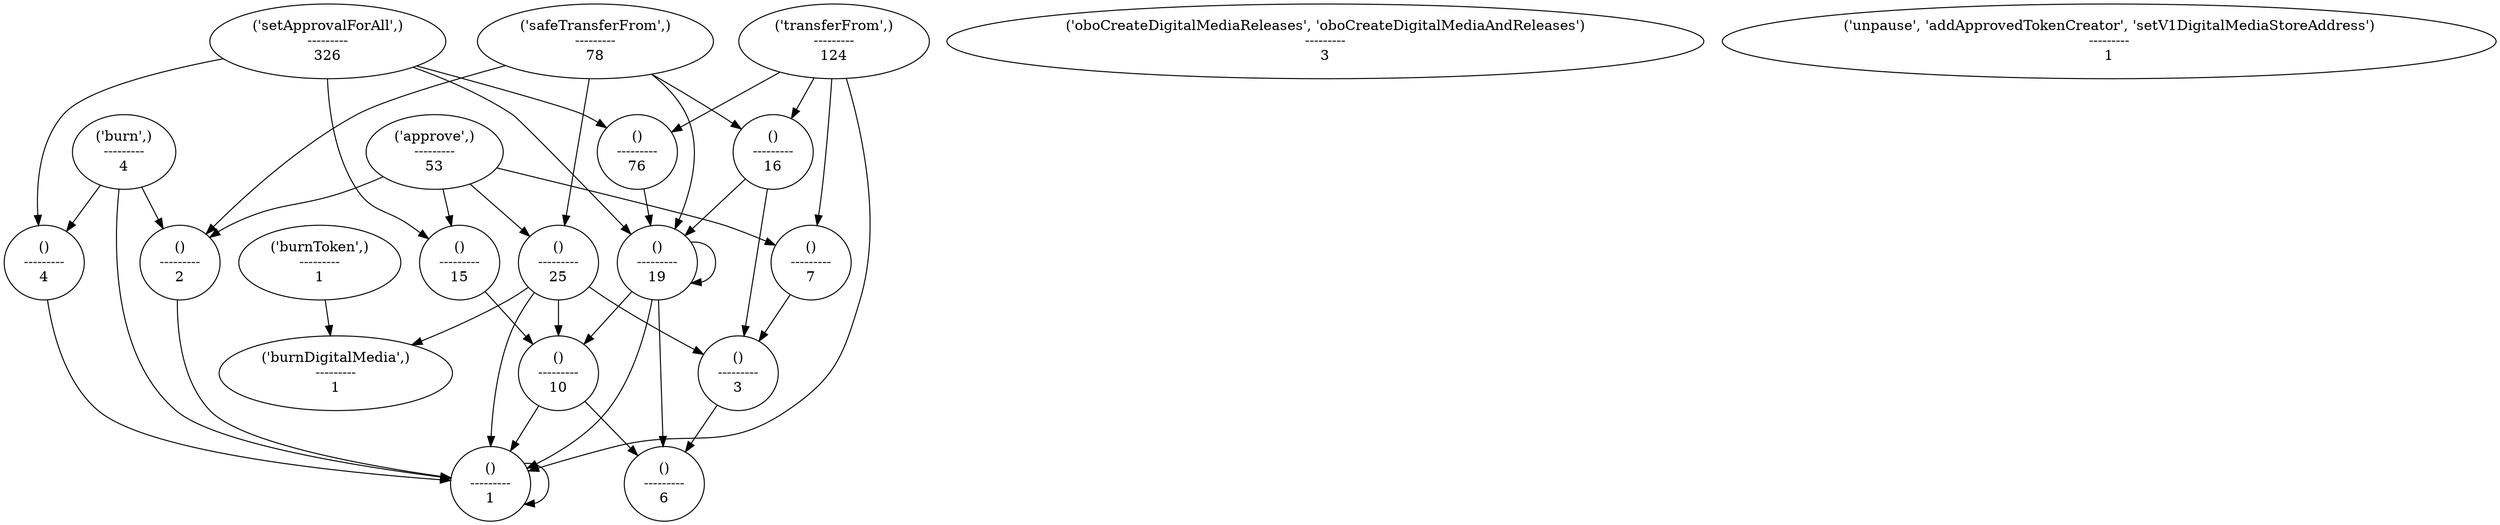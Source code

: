 strict digraph  {
"('setApprovalForAll',)\n---------\n326";
"()\n---------\n76";
"()\n---------\n19";
"()\n---------\n6";
"()\n---------\n1";
"()\n---------\n19";
"()\n---------\n10";
"()\n---------\n1";
"()\n---------\n1";
"()\n---------\n15";
"()\n---------\n4";
"('transferFrom',)\n---------\n124";
"()\n---------\n16";
"()\n---------\n3";
"()\n---------\n7";
"()\n---------\n1";
"('safeTransferFrom',)\n---------\n78";
"()\n---------\n25";
"()\n---------\n1";
"('burnDigitalMedia',)\n---------\n1";
"()\n---------\n2";
"('approve',)\n---------\n53";
"()\n---------\n2";
"('burn',)\n---------\n4";
"('oboCreateDigitalMediaReleases', 'oboCreateDigitalMediaAndReleases')\n---------\n3";
"('burnToken',)\n---------\n1";
"('unpause', 'addApprovedTokenCreator', 'setV1DigitalMediaStoreAddress')\n---------\n1";
"('setApprovalForAll',)\n---------\n326" -> "()\n---------\n76";
"('setApprovalForAll',)\n---------\n326" -> "()\n---------\n19";
"('setApprovalForAll',)\n---------\n326" -> "()\n---------\n15";
"('setApprovalForAll',)\n---------\n326" -> "()\n---------\n4";
"()\n---------\n76" -> "()\n---------\n19";
"()\n---------\n19" -> "()\n---------\n6";
"()\n---------\n19" -> "()\n---------\n1";
"()\n---------\n19" -> "()\n---------\n19";
"()\n---------\n19" -> "()\n---------\n10";
"()\n---------\n19" -> "()\n---------\n1";
"()\n---------\n10" -> "()\n---------\n6";
"()\n---------\n10" -> "()\n---------\n1";
"()\n---------\n1" -> "()\n---------\n1";
"()\n---------\n1" -> "()\n---------\n1";
"()\n---------\n15" -> "()\n---------\n10";
"()\n---------\n4" -> "()\n---------\n1";
"('transferFrom',)\n---------\n124" -> "()\n---------\n76";
"('transferFrom',)\n---------\n124" -> "()\n---------\n16";
"('transferFrom',)\n---------\n124" -> "()\n---------\n7";
"('transferFrom',)\n---------\n124" -> "()\n---------\n1";
"()\n---------\n16" -> "()\n---------\n19";
"()\n---------\n16" -> "()\n---------\n3";
"()\n---------\n3" -> "()\n---------\n6";
"()\n---------\n7" -> "()\n---------\n3";
"()\n---------\n1" -> "()\n---------\n1";
"('safeTransferFrom',)\n---------\n78" -> "()\n---------\n19";
"('safeTransferFrom',)\n---------\n78" -> "()\n---------\n16";
"('safeTransferFrom',)\n---------\n78" -> "()\n---------\n25";
"('safeTransferFrom',)\n---------\n78" -> "()\n---------\n2";
"()\n---------\n25" -> "()\n---------\n10";
"()\n---------\n25" -> "()\n---------\n3";
"()\n---------\n25" -> "()\n---------\n1";
"()\n---------\n25" -> "('burnDigitalMedia',)\n---------\n1";
"()\n---------\n1" -> "()\n---------\n1";
"()\n---------\n2" -> "()\n---------\n1";
"()\n---------\n2" -> "()\n---------\n1";
"('approve',)\n---------\n53" -> "()\n---------\n25";
"('approve',)\n---------\n53" -> "()\n---------\n15";
"('approve',)\n---------\n53" -> "()\n---------\n7";
"('approve',)\n---------\n53" -> "()\n---------\n2";
"()\n---------\n2" -> "()\n---------\n1";
"('burn',)\n---------\n4" -> "()\n---------\n4";
"('burn',)\n---------\n4" -> "()\n---------\n2";
"('burn',)\n---------\n4" -> "()\n---------\n2";
"('burn',)\n---------\n4" -> "()\n---------\n1";
"('burnToken',)\n---------\n1" -> "('burnDigitalMedia',)\n---------\n1";
}
